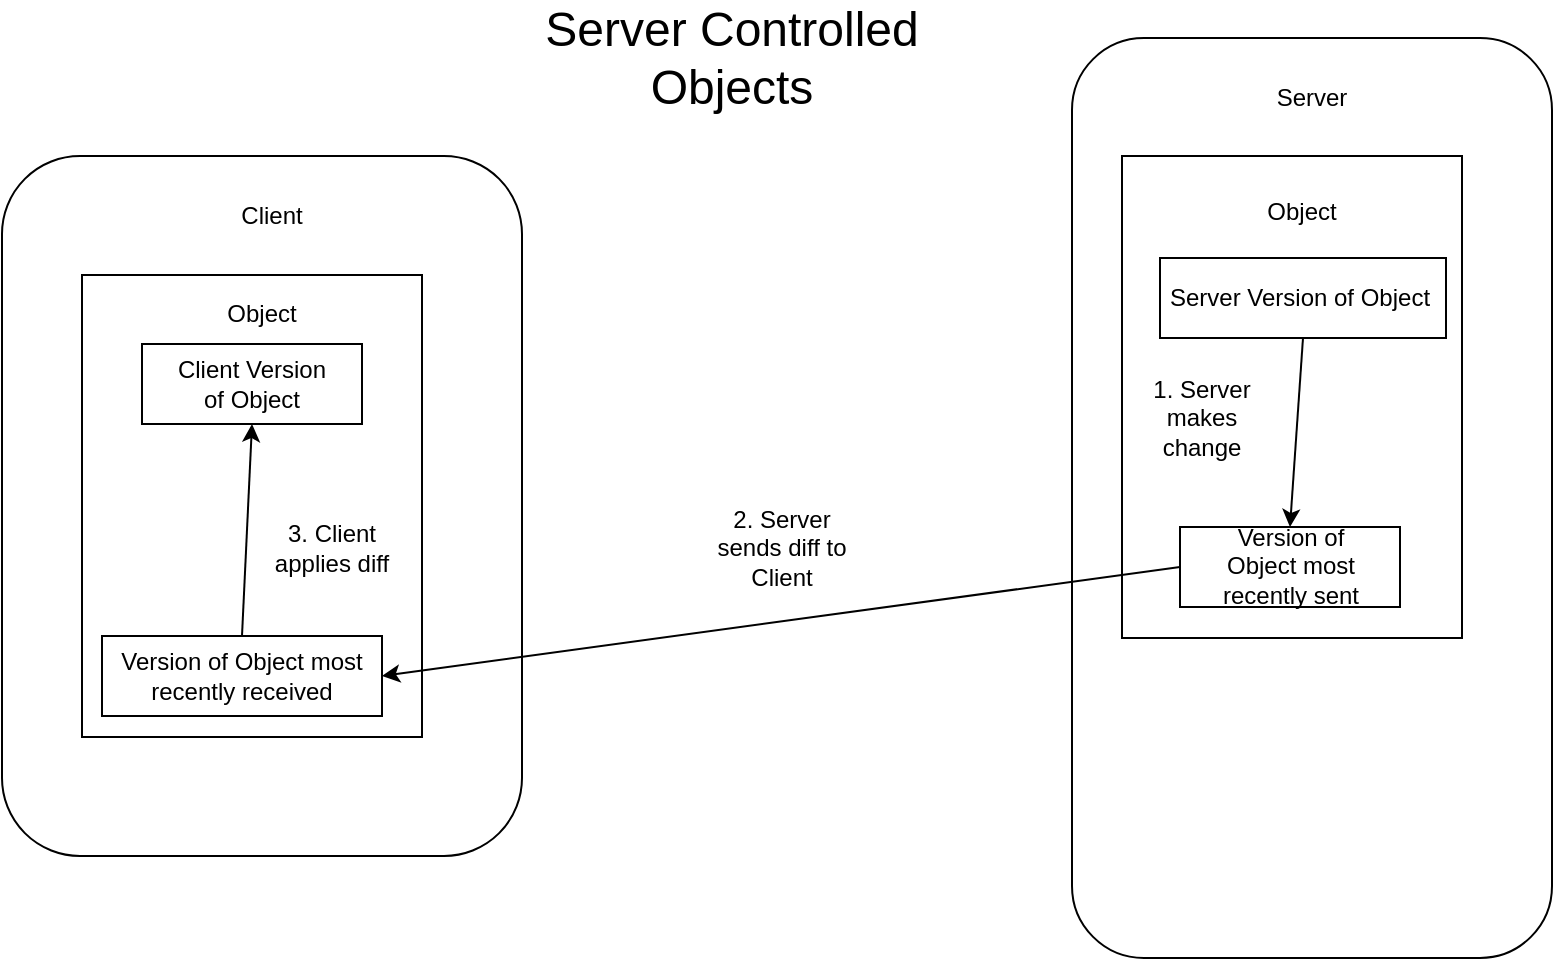 <mxfile version="11.1.1" type="device"><diagram id="ts3rbNGugv0AOQrcX_D1" name="Page-1"><mxGraphModel dx="1422" dy="747" grid="1" gridSize="10" guides="1" tooltips="1" connect="1" arrows="1" fold="1" page="1" pageScale="1" pageWidth="850" pageHeight="1100" math="0" shadow="0"><root><mxCell id="0"/><mxCell id="1" parent="0"/><mxCell id="q5ffbUfzHLeApA7DrxsX-4" value="" style="rounded=1;whiteSpace=wrap;html=1;" vertex="1" parent="1"><mxGeometry x="580" y="20" width="240" height="460" as="geometry"/></mxCell><mxCell id="q5ffbUfzHLeApA7DrxsX-5" value="Server" style="text;html=1;strokeColor=none;fillColor=none;align=center;verticalAlign=middle;whiteSpace=wrap;rounded=0;" vertex="1" parent="1"><mxGeometry x="680" y="40" width="40" height="20" as="geometry"/></mxCell><mxCell id="q5ffbUfzHLeApA7DrxsX-10" style="edgeStyle=orthogonalEdgeStyle;rounded=0;orthogonalLoop=1;jettySize=auto;html=1;exitX=0.5;exitY=1;exitDx=0;exitDy=0;" edge="1" parent="1"><mxGeometry relative="1" as="geometry"><mxPoint x="150" y="218.5" as="sourcePoint"/><mxPoint x="150" y="218.5" as="targetPoint"/></mxGeometry></mxCell><mxCell id="q5ffbUfzHLeApA7DrxsX-26" value="" style="rounded=1;whiteSpace=wrap;html=1;" vertex="1" parent="1"><mxGeometry x="45" y="79" width="260" height="350" as="geometry"/></mxCell><mxCell id="q5ffbUfzHLeApA7DrxsX-27" value="Client" style="text;html=1;strokeColor=none;fillColor=none;align=center;verticalAlign=middle;whiteSpace=wrap;rounded=0;" vertex="1" parent="1"><mxGeometry x="110" y="99" width="140" height="20" as="geometry"/></mxCell><mxCell id="q5ffbUfzHLeApA7DrxsX-28" value="Client Version of Object" style="text;html=1;strokeColor=none;fillColor=none;align=center;verticalAlign=middle;whiteSpace=wrap;rounded=0;" vertex="1" parent="1"><mxGeometry x="130" y="183" width="80" height="20" as="geometry"/></mxCell><mxCell id="q5ffbUfzHLeApA7DrxsX-29" value="Version of Object most recently received" style="text;html=1;strokeColor=none;fillColor=none;align=center;verticalAlign=middle;whiteSpace=wrap;rounded=0;" vertex="1" parent="1"><mxGeometry x="100" y="329" width="130" height="20" as="geometry"/></mxCell><mxCell id="q5ffbUfzHLeApA7DrxsX-30" style="edgeStyle=orthogonalEdgeStyle;rounded=0;orthogonalLoop=1;jettySize=auto;html=1;exitX=0.5;exitY=1;exitDx=0;exitDy=0;" edge="1" parent="1"><mxGeometry relative="1" as="geometry"><mxPoint x="175" y="298" as="sourcePoint"/><mxPoint x="175" y="298" as="targetPoint"/></mxGeometry></mxCell><mxCell id="q5ffbUfzHLeApA7DrxsX-31" value="" style="rounded=0;whiteSpace=wrap;html=1;fillColor=none;" vertex="1" parent="1"><mxGeometry x="85" y="138.5" width="170" height="231" as="geometry"/></mxCell><mxCell id="q5ffbUfzHLeApA7DrxsX-32" value="" style="rounded=0;whiteSpace=wrap;html=1;fillColor=none;" vertex="1" parent="1"><mxGeometry x="115" y="173" width="110" height="40" as="geometry"/></mxCell><mxCell id="q5ffbUfzHLeApA7DrxsX-33" value="" style="rounded=0;whiteSpace=wrap;html=1;fillColor=none;" vertex="1" parent="1"><mxGeometry x="95" y="319" width="140" height="40" as="geometry"/></mxCell><mxCell id="q5ffbUfzHLeApA7DrxsX-34" value="Object" style="text;html=1;strokeColor=none;fillColor=none;align=center;verticalAlign=middle;whiteSpace=wrap;rounded=0;" vertex="1" parent="1"><mxGeometry x="155" y="148" width="40" height="20" as="geometry"/></mxCell><mxCell id="q5ffbUfzHLeApA7DrxsX-39" value="" style="rounded=0;whiteSpace=wrap;html=1;fillColor=none;" vertex="1" parent="1"><mxGeometry x="605" y="79" width="170" height="241" as="geometry"/></mxCell><mxCell id="q5ffbUfzHLeApA7DrxsX-40" value="" style="rounded=0;whiteSpace=wrap;html=1;fillColor=none;" vertex="1" parent="1"><mxGeometry x="634" y="264.5" width="110" height="40" as="geometry"/></mxCell><mxCell id="q5ffbUfzHLeApA7DrxsX-41" value="" style="rounded=0;whiteSpace=wrap;html=1;fillColor=none;" vertex="1" parent="1"><mxGeometry x="624" y="130" width="143" height="40" as="geometry"/></mxCell><mxCell id="q5ffbUfzHLeApA7DrxsX-42" value="Object" style="text;html=1;strokeColor=none;fillColor=none;align=center;verticalAlign=middle;whiteSpace=wrap;rounded=0;" vertex="1" parent="1"><mxGeometry x="675" y="96.5" width="40" height="20" as="geometry"/></mxCell><mxCell id="q5ffbUfzHLeApA7DrxsX-43" value="Version of Object most recently sent" style="text;html=1;strokeColor=none;fillColor=none;align=center;verticalAlign=middle;whiteSpace=wrap;rounded=0;" vertex="1" parent="1"><mxGeometry x="646.5" y="273.5" width="85" height="20" as="geometry"/></mxCell><mxCell id="q5ffbUfzHLeApA7DrxsX-44" value="Server Version of Object" style="text;html=1;strokeColor=none;fillColor=none;align=center;verticalAlign=middle;whiteSpace=wrap;rounded=0;" vertex="1" parent="1"><mxGeometry x="623.5" y="140" width="140" height="20" as="geometry"/></mxCell><mxCell id="q5ffbUfzHLeApA7DrxsX-49" value="" style="endArrow=classic;html=1;entryX=0.5;entryY=0;entryDx=0;entryDy=0;exitX=0.5;exitY=1;exitDx=0;exitDy=0;" edge="1" parent="1" source="q5ffbUfzHLeApA7DrxsX-41" target="q5ffbUfzHLeApA7DrxsX-40"><mxGeometry width="50" height="50" relative="1" as="geometry"><mxPoint x="460" y="240" as="sourcePoint"/><mxPoint x="510" y="190" as="targetPoint"/></mxGeometry></mxCell><mxCell id="q5ffbUfzHLeApA7DrxsX-50" value="" style="endArrow=classic;html=1;exitX=0;exitY=0.5;exitDx=0;exitDy=0;entryX=1;entryY=0.5;entryDx=0;entryDy=0;" edge="1" parent="1" source="q5ffbUfzHLeApA7DrxsX-40" target="q5ffbUfzHLeApA7DrxsX-33"><mxGeometry width="50" height="50" relative="1" as="geometry"><mxPoint x="20" y="650" as="sourcePoint"/><mxPoint x="350" y="500" as="targetPoint"/></mxGeometry></mxCell><mxCell id="q5ffbUfzHLeApA7DrxsX-52" value="" style="endArrow=classic;html=1;entryX=0.5;entryY=1;entryDx=0;entryDy=0;exitX=0.5;exitY=0;exitDx=0;exitDy=0;" edge="1" parent="1" source="q5ffbUfzHLeApA7DrxsX-33" target="q5ffbUfzHLeApA7DrxsX-32"><mxGeometry width="50" height="50" relative="1" as="geometry"><mxPoint x="30" y="499" as="sourcePoint"/><mxPoint x="80" y="449" as="targetPoint"/></mxGeometry></mxCell><mxCell id="q5ffbUfzHLeApA7DrxsX-58" value="&lt;font style=&quot;font-size: 24px&quot;&gt;Server Controlled Objects&lt;/font&gt;" style="text;html=1;strokeColor=none;fillColor=none;align=center;verticalAlign=middle;whiteSpace=wrap;rounded=0;" vertex="1" parent="1"><mxGeometry x="305" y="20" width="210" height="20" as="geometry"/></mxCell><mxCell id="q5ffbUfzHLeApA7DrxsX-59" value="1. Server makes change" style="text;html=1;strokeColor=none;fillColor=none;align=center;verticalAlign=middle;whiteSpace=wrap;rounded=0;" vertex="1" parent="1"><mxGeometry x="610" y="199.5" width="70" height="20" as="geometry"/></mxCell><mxCell id="q5ffbUfzHLeApA7DrxsX-60" value="2. Server sends diff to Client" style="text;html=1;strokeColor=none;fillColor=none;align=center;verticalAlign=middle;whiteSpace=wrap;rounded=0;" vertex="1" parent="1"><mxGeometry x="400" y="264.5" width="70" height="20" as="geometry"/></mxCell><mxCell id="q5ffbUfzHLeApA7DrxsX-61" value="3. Client applies diff" style="text;html=1;strokeColor=none;fillColor=none;align=center;verticalAlign=middle;whiteSpace=wrap;rounded=0;" vertex="1" parent="1"><mxGeometry x="175" y="264.5" width="70" height="20" as="geometry"/></mxCell></root></mxGraphModel></diagram></mxfile>